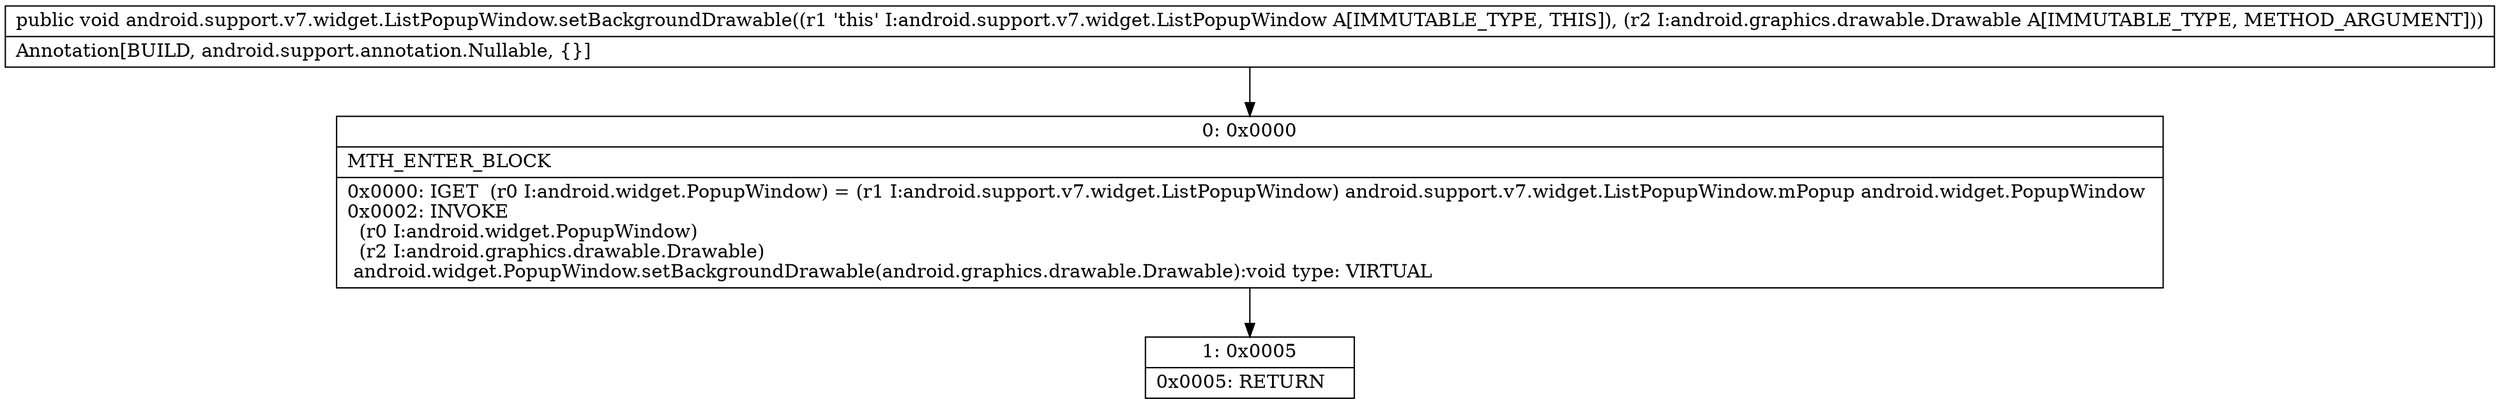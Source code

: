 digraph "CFG forandroid.support.v7.widget.ListPopupWindow.setBackgroundDrawable(Landroid\/graphics\/drawable\/Drawable;)V" {
Node_0 [shape=record,label="{0\:\ 0x0000|MTH_ENTER_BLOCK\l|0x0000: IGET  (r0 I:android.widget.PopupWindow) = (r1 I:android.support.v7.widget.ListPopupWindow) android.support.v7.widget.ListPopupWindow.mPopup android.widget.PopupWindow \l0x0002: INVOKE  \l  (r0 I:android.widget.PopupWindow)\l  (r2 I:android.graphics.drawable.Drawable)\l android.widget.PopupWindow.setBackgroundDrawable(android.graphics.drawable.Drawable):void type: VIRTUAL \l}"];
Node_1 [shape=record,label="{1\:\ 0x0005|0x0005: RETURN   \l}"];
MethodNode[shape=record,label="{public void android.support.v7.widget.ListPopupWindow.setBackgroundDrawable((r1 'this' I:android.support.v7.widget.ListPopupWindow A[IMMUTABLE_TYPE, THIS]), (r2 I:android.graphics.drawable.Drawable A[IMMUTABLE_TYPE, METHOD_ARGUMENT]))  | Annotation[BUILD, android.support.annotation.Nullable, \{\}]\l}"];
MethodNode -> Node_0;
Node_0 -> Node_1;
}

